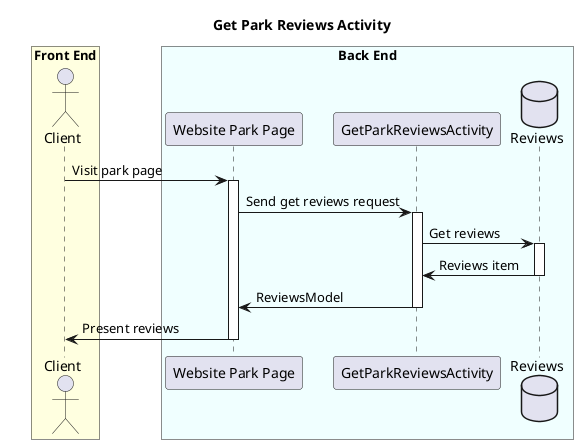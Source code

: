 @startuml
'https://plantuml.com/sequence-diagram

title Get Park Reviews Activity
skinparam BoxPadding 30

box "Front End" #lightyellow
actor Client
end box

box "Back End" #azure
participant "Website Park Page"
participant GetParkReviewsActivity
database Reviews
end box

Client -> "Website Park Page" ++ : Visit park page
"Website Park Page" -> GetParkReviewsActivity ++ : Send get reviews request
GetParkReviewsActivity -> Reviews ++ : Get reviews
Reviews -> GetParkReviewsActivity -- : Reviews item
GetParkReviewsActivity -> "Website Park Page" -- : ReviewsModel
"Website Park Page" -> Client -- : Present reviews

@enduml
